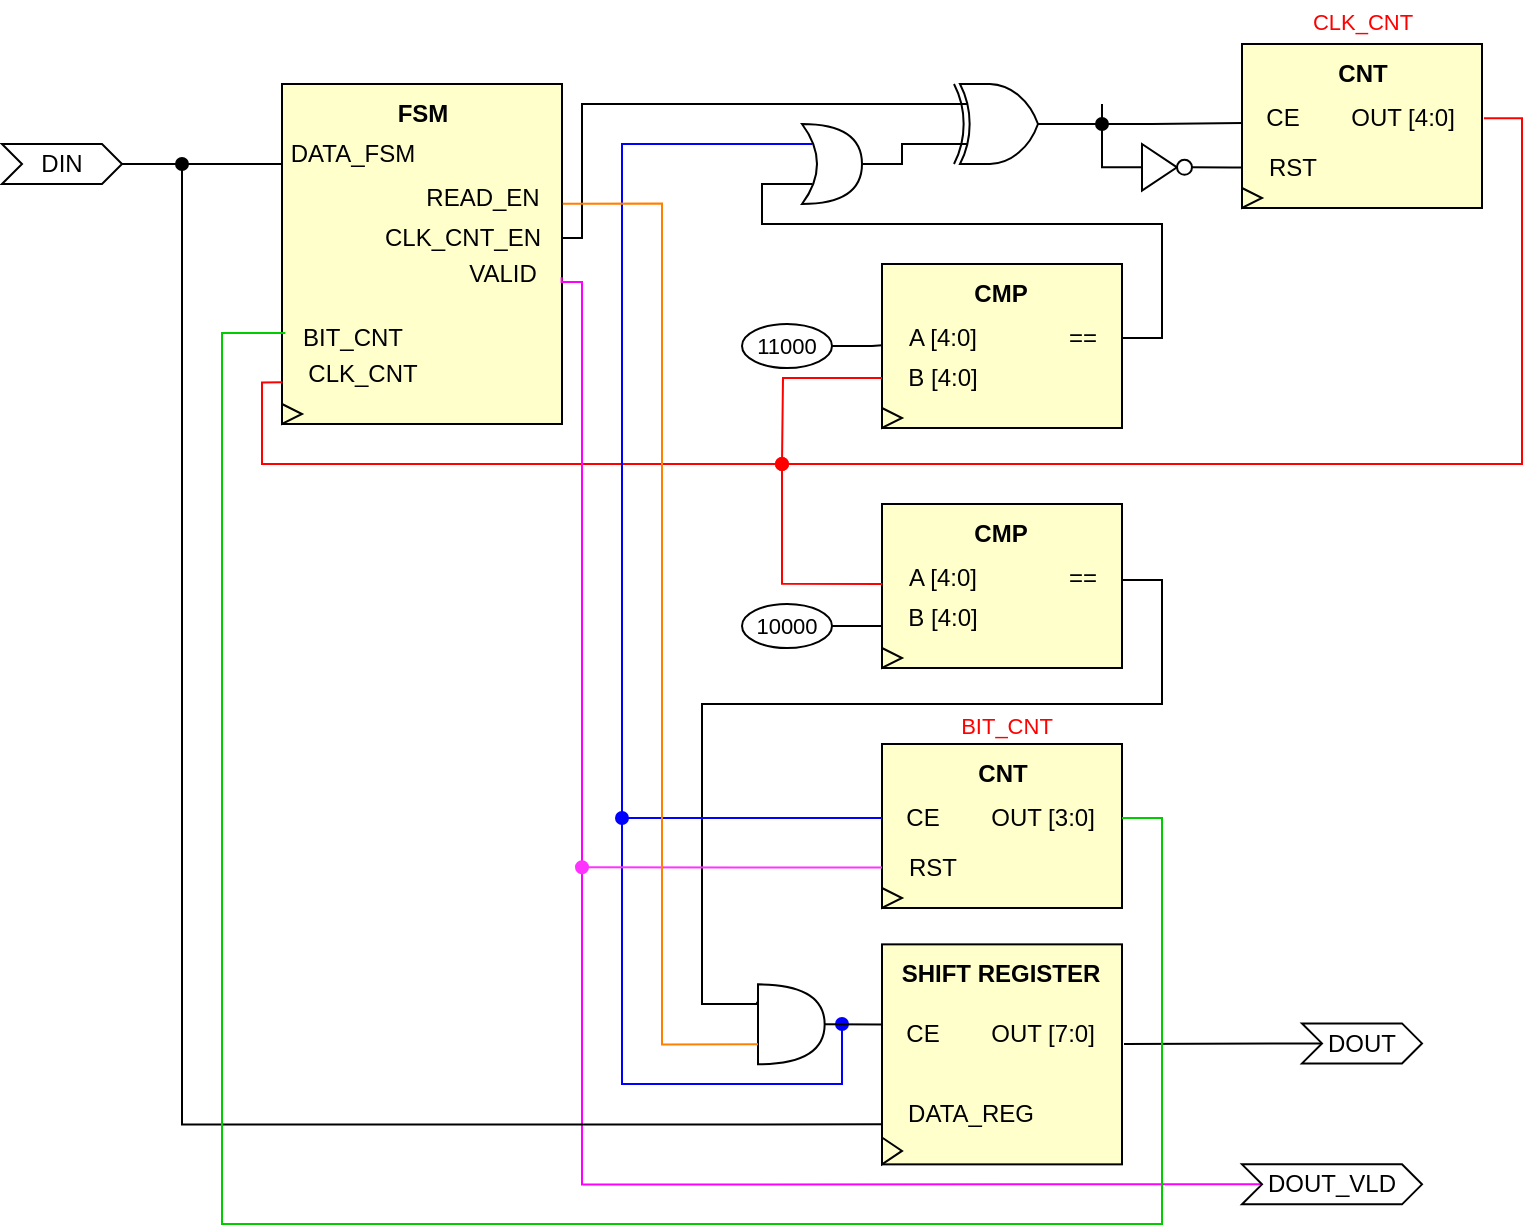 <mxfile version="21.1.8" type="github">
  <diagram name="Page-1" id="wcoBjHvXgBKuY1BlQ7IX">
    <mxGraphModel dx="763" dy="540" grid="1" gridSize="10" guides="1" tooltips="1" connect="1" arrows="1" fold="1" page="1" pageScale="1" pageWidth="827" pageHeight="1169" math="0" shadow="0">
      <root>
        <mxCell id="0" />
        <mxCell id="1" parent="0" />
        <mxCell id="1FKGHby47MiAxsP9Uc5e-16" value="" style="group" parent="1" vertex="1" connectable="0">
          <mxGeometry x="140" y="70" width="500" height="462" as="geometry" />
        </mxCell>
        <mxCell id="1FKGHby47MiAxsP9Uc5e-12" value="" style="group" parent="1FKGHby47MiAxsP9Uc5e-16" vertex="1" connectable="0">
          <mxGeometry x="30" width="155" height="150" as="geometry" />
        </mxCell>
        <mxCell id="1FKGHby47MiAxsP9Uc5e-1" value="" style="rounded=0;whiteSpace=wrap;html=1;fillColor=#FFFFCC;" parent="1FKGHby47MiAxsP9Uc5e-12" vertex="1">
          <mxGeometry x="10" y="-20" width="140" height="170" as="geometry" />
        </mxCell>
        <mxCell id="1FKGHby47MiAxsP9Uc5e-3" value="DATA_FSM" style="text;html=1;align=center;verticalAlign=middle;resizable=0;points=[];autosize=1;strokeColor=none;fillColor=none;" parent="1FKGHby47MiAxsP9Uc5e-12" vertex="1">
          <mxGeometry width="90" height="30" as="geometry" />
        </mxCell>
        <mxCell id="1FKGHby47MiAxsP9Uc5e-6" value="READ_EN" style="text;html=1;align=center;verticalAlign=middle;resizable=0;points=[];autosize=1;strokeColor=none;fillColor=none;" parent="1FKGHby47MiAxsP9Uc5e-12" vertex="1">
          <mxGeometry x="70" y="22" width="80" height="30" as="geometry" />
        </mxCell>
        <mxCell id="1FKGHby47MiAxsP9Uc5e-7" value="CLK_CNT_EN" style="text;html=1;align=center;verticalAlign=middle;resizable=0;points=[];autosize=1;strokeColor=none;fillColor=none;" parent="1FKGHby47MiAxsP9Uc5e-12" vertex="1">
          <mxGeometry x="50" y="42" width="100" height="30" as="geometry" />
        </mxCell>
        <mxCell id="1FKGHby47MiAxsP9Uc5e-8" value="VALID" style="text;html=1;align=center;verticalAlign=middle;resizable=0;points=[];autosize=1;strokeColor=none;fillColor=none;" parent="1FKGHby47MiAxsP9Uc5e-12" vertex="1">
          <mxGeometry x="90" y="60" width="60" height="30" as="geometry" />
        </mxCell>
        <mxCell id="1FKGHby47MiAxsP9Uc5e-85" style="edgeStyle=orthogonalEdgeStyle;rounded=0;orthogonalLoop=1;jettySize=auto;html=1;endArrow=oval;endFill=1;exitX=0.003;exitY=0.639;exitDx=0;exitDy=0;exitPerimeter=0;strokeColor=#FF0000;" parent="1FKGHby47MiAxsP9Uc5e-12" source="1FKGHby47MiAxsP9Uc5e-10" edge="1">
          <mxGeometry relative="1" as="geometry">
            <mxPoint x="260" y="170" as="targetPoint" />
            <Array as="points">
              <mxPoint y="129" />
              <mxPoint y="170" />
              <mxPoint x="260" y="170" />
            </Array>
          </mxGeometry>
        </mxCell>
        <mxCell id="1FKGHby47MiAxsP9Uc5e-9" value="BIT_CNT" style="text;html=1;align=center;verticalAlign=middle;resizable=0;points=[];autosize=1;strokeColor=none;fillColor=none;" parent="1FKGHby47MiAxsP9Uc5e-12" vertex="1">
          <mxGeometry x="10" y="92" width="70" height="30" as="geometry" />
        </mxCell>
        <mxCell id="1FKGHby47MiAxsP9Uc5e-10" value="CLK_CNT" style="text;html=1;align=center;verticalAlign=middle;resizable=0;points=[];autosize=1;strokeColor=none;fillColor=none;" parent="1FKGHby47MiAxsP9Uc5e-12" vertex="1">
          <mxGeometry x="10" y="110" width="80" height="30" as="geometry" />
        </mxCell>
        <mxCell id="1FKGHby47MiAxsP9Uc5e-15" value="" style="triangle;whiteSpace=wrap;html=1;fillColor=none;" parent="1FKGHby47MiAxsP9Uc5e-12" vertex="1">
          <mxGeometry x="10" y="140" width="10" height="10" as="geometry" />
        </mxCell>
        <mxCell id="1FKGHby47MiAxsP9Uc5e-13" value="" style="endArrow=none;html=1;rounded=0;strokeWidth=1;" parent="1FKGHby47MiAxsP9Uc5e-16" edge="1">
          <mxGeometry width="50" height="50" relative="1" as="geometry">
            <mxPoint x="-40" y="20" as="sourcePoint" />
            <mxPoint x="40" y="20" as="targetPoint" />
          </mxGeometry>
        </mxCell>
        <mxCell id="Cq8n0TCiu43TakanwMMQ-15" style="edgeStyle=orthogonalEdgeStyle;rounded=0;orthogonalLoop=1;jettySize=auto;html=1;endArrow=oval;endFill=1;shadow=0;strokeColor=#0000FF;exitX=0.175;exitY=0.25;exitDx=0;exitDy=0;exitPerimeter=0;" parent="1FKGHby47MiAxsP9Uc5e-16" source="UN3h619YWNNhsJVaDMtR-7" edge="1">
          <mxGeometry relative="1" as="geometry">
            <mxPoint x="320" y="450" as="targetPoint" />
            <Array as="points">
              <mxPoint x="210" y="10" />
              <mxPoint x="210" y="480" />
              <mxPoint x="320" y="480" />
            </Array>
            <mxPoint x="250" y="40" as="sourcePoint" />
          </mxGeometry>
        </mxCell>
        <mxCell id="Cq8n0TCiu43TakanwMMQ-10" value="" style="verticalLabelPosition=bottom;shadow=0;dashed=0;align=center;html=1;verticalAlign=top;shape=mxgraph.electrical.logic_gates.logic_gate;operation=xor;" parent="1FKGHby47MiAxsP9Uc5e-16" vertex="1">
          <mxGeometry x="370" y="-20" width="60" height="40" as="geometry" />
        </mxCell>
        <mxCell id="Cq8n0TCiu43TakanwMMQ-14" style="edgeStyle=orthogonalEdgeStyle;rounded=0;orthogonalLoop=1;jettySize=auto;html=1;entryX=0;entryY=0.25;entryDx=0;entryDy=0;entryPerimeter=0;endArrow=none;endFill=0;strokeColor=#000000;" parent="1FKGHby47MiAxsP9Uc5e-16" source="1FKGHby47MiAxsP9Uc5e-7" target="Cq8n0TCiu43TakanwMMQ-10" edge="1">
          <mxGeometry relative="1" as="geometry">
            <Array as="points">
              <mxPoint x="190" y="57" />
              <mxPoint x="190" y="-10" />
            </Array>
          </mxGeometry>
        </mxCell>
        <mxCell id="Cq8n0TCiu43TakanwMMQ-43" value="&lt;span style=&quot;font-size: 11px;&quot;&gt;&lt;font color=&quot;#ff0000&quot;&gt;BIT_CNT&lt;/font&gt;&lt;/span&gt;" style="ellipse;whiteSpace=wrap;html=1;strokeColor=none;fillColor=none;" parent="1FKGHby47MiAxsP9Uc5e-16" vertex="1">
          <mxGeometry x="370" y="290" width="65" height="22" as="geometry" />
        </mxCell>
        <mxCell id="UN3h619YWNNhsJVaDMtR-9" style="edgeStyle=orthogonalEdgeStyle;rounded=0;orthogonalLoop=1;jettySize=auto;html=1;entryX=0;entryY=0.75;entryDx=0;entryDy=0;entryPerimeter=0;endArrow=none;endFill=0;" edge="1" parent="1FKGHby47MiAxsP9Uc5e-16" source="UN3h619YWNNhsJVaDMtR-7" target="Cq8n0TCiu43TakanwMMQ-10">
          <mxGeometry relative="1" as="geometry">
            <Array as="points">
              <mxPoint x="350" y="20" />
              <mxPoint x="350" y="10" />
            </Array>
          </mxGeometry>
        </mxCell>
        <mxCell id="UN3h619YWNNhsJVaDMtR-7" value="" style="shape=xor;whiteSpace=wrap;html=1;" vertex="1" parent="1FKGHby47MiAxsP9Uc5e-16">
          <mxGeometry x="300" width="30" height="40" as="geometry" />
        </mxCell>
        <mxCell id="UN3h619YWNNhsJVaDMtR-10" value="" style="group" vertex="1" connectable="0" parent="1FKGHby47MiAxsP9Uc5e-16">
          <mxGeometry x="270" y="70" width="200" height="82" as="geometry" />
        </mxCell>
        <mxCell id="UN3h619YWNNhsJVaDMtR-11" value="" style="group" vertex="1" connectable="0" parent="UN3h619YWNNhsJVaDMtR-10">
          <mxGeometry x="60" width="140" height="82" as="geometry" />
        </mxCell>
        <mxCell id="UN3h619YWNNhsJVaDMtR-12" value="" style="rounded=0;whiteSpace=wrap;html=1;fillColor=#FFFFCC;" vertex="1" parent="UN3h619YWNNhsJVaDMtR-11">
          <mxGeometry x="10" width="120" height="82" as="geometry" />
        </mxCell>
        <mxCell id="UN3h619YWNNhsJVaDMtR-13" value="&lt;b&gt;CMP&lt;/b&gt;" style="text;html=1;align=center;verticalAlign=middle;resizable=0;points=[];autosize=1;strokeColor=none;fillColor=none;" vertex="1" parent="UN3h619YWNNhsJVaDMtR-11">
          <mxGeometry x="44" width="50" height="30" as="geometry" />
        </mxCell>
        <mxCell id="UN3h619YWNNhsJVaDMtR-14" value="" style="triangle;whiteSpace=wrap;html=1;fillColor=none;" vertex="1" parent="UN3h619YWNNhsJVaDMtR-11">
          <mxGeometry x="10" y="72" width="10" height="10" as="geometry" />
        </mxCell>
        <mxCell id="UN3h619YWNNhsJVaDMtR-15" value="A [4:0]" style="text;html=1;align=center;verticalAlign=middle;resizable=0;points=[];autosize=1;strokeColor=none;fillColor=none;" vertex="1" parent="UN3h619YWNNhsJVaDMtR-11">
          <mxGeometry x="10" y="22" width="60" height="30" as="geometry" />
        </mxCell>
        <mxCell id="UN3h619YWNNhsJVaDMtR-16" value="==" style="text;html=1;align=center;verticalAlign=middle;resizable=0;points=[];autosize=1;strokeColor=none;fillColor=none;" vertex="1" parent="UN3h619YWNNhsJVaDMtR-11">
          <mxGeometry x="90" y="22" width="40" height="30" as="geometry" />
        </mxCell>
        <mxCell id="UN3h619YWNNhsJVaDMtR-21" style="edgeStyle=orthogonalEdgeStyle;rounded=0;orthogonalLoop=1;jettySize=auto;html=1;strokeColor=#FF0000;endArrow=oval;endFill=1;" edge="1" parent="UN3h619YWNNhsJVaDMtR-11" source="UN3h619YWNNhsJVaDMtR-17">
          <mxGeometry relative="1" as="geometry">
            <mxPoint x="-40" y="100" as="targetPoint" />
          </mxGeometry>
        </mxCell>
        <mxCell id="UN3h619YWNNhsJVaDMtR-17" value="B [4:0]" style="text;html=1;align=center;verticalAlign=middle;resizable=0;points=[];autosize=1;strokeColor=none;fillColor=none;" vertex="1" parent="UN3h619YWNNhsJVaDMtR-11">
          <mxGeometry x="10" y="42" width="60" height="30" as="geometry" />
        </mxCell>
        <mxCell id="UN3h619YWNNhsJVaDMtR-20" style="edgeStyle=orthogonalEdgeStyle;rounded=0;orthogonalLoop=1;jettySize=auto;html=1;entryX=0;entryY=0.622;entryDx=0;entryDy=0;entryPerimeter=0;endArrow=none;endFill=0;" edge="1" parent="UN3h619YWNNhsJVaDMtR-10" source="UN3h619YWNNhsJVaDMtR-19" target="UN3h619YWNNhsJVaDMtR-15">
          <mxGeometry relative="1" as="geometry" />
        </mxCell>
        <mxCell id="UN3h619YWNNhsJVaDMtR-19" value="&lt;span style=&quot;font-size: 11px;&quot;&gt;11000&lt;/span&gt;" style="ellipse;whiteSpace=wrap;html=1;" vertex="1" parent="UN3h619YWNNhsJVaDMtR-10">
          <mxGeometry y="30" width="45" height="22" as="geometry" />
        </mxCell>
        <mxCell id="UN3h619YWNNhsJVaDMtR-22" style="edgeStyle=orthogonalEdgeStyle;rounded=0;orthogonalLoop=1;jettySize=auto;html=1;entryX=0.175;entryY=0.75;entryDx=0;entryDy=0;entryPerimeter=0;endArrow=none;endFill=0;" edge="1" parent="1FKGHby47MiAxsP9Uc5e-16" source="UN3h619YWNNhsJVaDMtR-16" target="UN3h619YWNNhsJVaDMtR-7">
          <mxGeometry relative="1" as="geometry">
            <Array as="points">
              <mxPoint x="480" y="107" />
              <mxPoint x="480" y="50" />
              <mxPoint x="280" y="50" />
              <mxPoint x="280" y="30" />
            </Array>
          </mxGeometry>
        </mxCell>
        <mxCell id="1FKGHby47MiAxsP9Uc5e-61" value="" style="group" parent="1" vertex="1" connectable="0">
          <mxGeometry x="410" y="260" width="200" height="82" as="geometry" />
        </mxCell>
        <mxCell id="1FKGHby47MiAxsP9Uc5e-49" value="" style="group" parent="1FKGHby47MiAxsP9Uc5e-61" vertex="1" connectable="0">
          <mxGeometry x="60" width="140" height="82" as="geometry" />
        </mxCell>
        <mxCell id="1FKGHby47MiAxsP9Uc5e-50" value="" style="rounded=0;whiteSpace=wrap;html=1;fillColor=#FFFFCC;" parent="1FKGHby47MiAxsP9Uc5e-49" vertex="1">
          <mxGeometry x="10" width="120" height="82" as="geometry" />
        </mxCell>
        <mxCell id="1FKGHby47MiAxsP9Uc5e-51" value="&lt;b&gt;CMP&lt;/b&gt;" style="text;html=1;align=center;verticalAlign=middle;resizable=0;points=[];autosize=1;strokeColor=none;fillColor=none;" parent="1FKGHby47MiAxsP9Uc5e-49" vertex="1">
          <mxGeometry x="44" width="50" height="30" as="geometry" />
        </mxCell>
        <mxCell id="1FKGHby47MiAxsP9Uc5e-52" value="" style="triangle;whiteSpace=wrap;html=1;fillColor=none;" parent="1FKGHby47MiAxsP9Uc5e-49" vertex="1">
          <mxGeometry x="10" y="72" width="10" height="10" as="geometry" />
        </mxCell>
        <mxCell id="1FKGHby47MiAxsP9Uc5e-53" value="A [4:0]" style="text;html=1;align=center;verticalAlign=middle;resizable=0;points=[];autosize=1;strokeColor=none;fillColor=none;" parent="1FKGHby47MiAxsP9Uc5e-49" vertex="1">
          <mxGeometry x="10" y="22" width="60" height="30" as="geometry" />
        </mxCell>
        <mxCell id="1FKGHby47MiAxsP9Uc5e-55" value="==" style="text;html=1;align=center;verticalAlign=middle;resizable=0;points=[];autosize=1;strokeColor=none;fillColor=none;" parent="1FKGHby47MiAxsP9Uc5e-49" vertex="1">
          <mxGeometry x="90" y="22" width="40" height="30" as="geometry" />
        </mxCell>
        <mxCell id="1FKGHby47MiAxsP9Uc5e-56" value="B [4:0]" style="text;html=1;align=center;verticalAlign=middle;resizable=0;points=[];autosize=1;strokeColor=none;fillColor=none;" parent="1FKGHby47MiAxsP9Uc5e-49" vertex="1">
          <mxGeometry x="10" y="42" width="60" height="30" as="geometry" />
        </mxCell>
        <mxCell id="1FKGHby47MiAxsP9Uc5e-60" style="edgeStyle=orthogonalEdgeStyle;rounded=0;orthogonalLoop=1;jettySize=auto;html=1;exitX=1;exitY=0.5;exitDx=0;exitDy=0;endArrow=none;endFill=0;" parent="1FKGHby47MiAxsP9Uc5e-61" source="1FKGHby47MiAxsP9Uc5e-58" edge="1">
          <mxGeometry relative="1" as="geometry">
            <mxPoint x="70" y="61" as="targetPoint" />
          </mxGeometry>
        </mxCell>
        <mxCell id="1FKGHby47MiAxsP9Uc5e-58" value="&lt;span style=&quot;font-size: 11px;&quot;&gt;10000&lt;/span&gt;" style="ellipse;whiteSpace=wrap;html=1;" parent="1FKGHby47MiAxsP9Uc5e-61" vertex="1">
          <mxGeometry y="50" width="45" height="22" as="geometry" />
        </mxCell>
        <mxCell id="1FKGHby47MiAxsP9Uc5e-78" value="" style="group" parent="1" vertex="1" connectable="0">
          <mxGeometry x="610" y="30" width="180" height="82" as="geometry" />
        </mxCell>
        <mxCell id="1FKGHby47MiAxsP9Uc5e-24" value="" style="group" parent="1FKGHby47MiAxsP9Uc5e-78" vertex="1" connectable="0">
          <mxGeometry x="40" width="140" height="82" as="geometry" />
        </mxCell>
        <mxCell id="1FKGHby47MiAxsP9Uc5e-25" value="" style="rounded=0;whiteSpace=wrap;html=1;fillColor=#FFFFCC;" parent="1FKGHby47MiAxsP9Uc5e-24" vertex="1">
          <mxGeometry x="10" width="120" height="82" as="geometry" />
        </mxCell>
        <mxCell id="1FKGHby47MiAxsP9Uc5e-27" value="" style="triangle;whiteSpace=wrap;html=1;fillColor=none;" parent="1FKGHby47MiAxsP9Uc5e-24" vertex="1">
          <mxGeometry x="10" y="72" width="10" height="10" as="geometry" />
        </mxCell>
        <mxCell id="1FKGHby47MiAxsP9Uc5e-28" value="CE" style="text;html=1;align=center;verticalAlign=middle;resizable=0;points=[];autosize=1;strokeColor=none;fillColor=none;" parent="1FKGHby47MiAxsP9Uc5e-24" vertex="1">
          <mxGeometry x="10" y="22" width="40" height="30" as="geometry" />
        </mxCell>
        <mxCell id="1FKGHby47MiAxsP9Uc5e-29" value="RST" style="text;html=1;align=center;verticalAlign=middle;resizable=0;points=[];autosize=1;strokeColor=none;fillColor=none;" parent="1FKGHby47MiAxsP9Uc5e-24" vertex="1">
          <mxGeometry x="10" y="46.66" width="50" height="30" as="geometry" />
        </mxCell>
        <mxCell id="1FKGHby47MiAxsP9Uc5e-30" value="OUT [4:0]" style="text;html=1;align=center;verticalAlign=middle;resizable=0;points=[];autosize=1;strokeColor=none;fillColor=none;" parent="1FKGHby47MiAxsP9Uc5e-24" vertex="1">
          <mxGeometry x="50" y="22" width="80" height="30" as="geometry" />
        </mxCell>
        <mxCell id="Cq8n0TCiu43TakanwMMQ-41" value="&lt;b&gt;CNT&lt;/b&gt;" style="text;html=1;align=center;verticalAlign=middle;resizable=0;points=[];autosize=1;strokeColor=none;fillColor=none;" parent="1FKGHby47MiAxsP9Uc5e-24" vertex="1">
          <mxGeometry x="45" width="50" height="30" as="geometry" />
        </mxCell>
        <mxCell id="1FKGHby47MiAxsP9Uc5e-72" value="" style="group" parent="1FKGHby47MiAxsP9Uc5e-78" vertex="1" connectable="0">
          <mxGeometry y="50" width="25" height="23.33" as="geometry" />
        </mxCell>
        <mxCell id="1FKGHby47MiAxsP9Uc5e-82" style="edgeStyle=orthogonalEdgeStyle;rounded=0;orthogonalLoop=1;jettySize=auto;html=1;endArrow=oval;endFill=1;" parent="1FKGHby47MiAxsP9Uc5e-72" source="1FKGHby47MiAxsP9Uc5e-73" edge="1">
          <mxGeometry relative="1" as="geometry">
            <mxPoint x="-20" y="-10" as="targetPoint" />
          </mxGeometry>
        </mxCell>
        <mxCell id="1FKGHby47MiAxsP9Uc5e-73" value="" style="triangle;whiteSpace=wrap;html=1;align=center;" parent="1FKGHby47MiAxsP9Uc5e-72" vertex="1">
          <mxGeometry width="17.5" height="23.33" as="geometry" />
        </mxCell>
        <mxCell id="1FKGHby47MiAxsP9Uc5e-74" value="" style="ellipse;whiteSpace=wrap;html=1;aspect=fixed;" parent="1FKGHby47MiAxsP9Uc5e-72" vertex="1">
          <mxGeometry x="17.5" y="7.91" width="7.5" height="7.5" as="geometry" />
        </mxCell>
        <mxCell id="1FKGHby47MiAxsP9Uc5e-76" style="edgeStyle=orthogonalEdgeStyle;rounded=0;orthogonalLoop=1;jettySize=auto;html=1;entryX=1;entryY=0.5;entryDx=0;entryDy=0;endArrow=none;endFill=0;" parent="1FKGHby47MiAxsP9Uc5e-78" source="1FKGHby47MiAxsP9Uc5e-29" target="1FKGHby47MiAxsP9Uc5e-74" edge="1">
          <mxGeometry relative="1" as="geometry" />
        </mxCell>
        <mxCell id="1FKGHby47MiAxsP9Uc5e-84" style="edgeStyle=orthogonalEdgeStyle;rounded=0;orthogonalLoop=1;jettySize=auto;html=1;entryX=0.003;entryY=0.598;entryDx=0;entryDy=0;entryPerimeter=0;endArrow=none;endFill=0;strokeColor=#FF0000;exitX=1.012;exitY=0.503;exitDx=0;exitDy=0;exitPerimeter=0;" parent="1" source="1FKGHby47MiAxsP9Uc5e-30" target="1FKGHby47MiAxsP9Uc5e-53" edge="1">
          <mxGeometry relative="1" as="geometry">
            <mxPoint x="450" y="350" as="targetPoint" />
            <Array as="points">
              <mxPoint x="800" y="67" />
              <mxPoint x="800" y="240" />
              <mxPoint x="430" y="240" />
              <mxPoint x="430" y="300" />
            </Array>
          </mxGeometry>
        </mxCell>
        <mxCell id="1FKGHby47MiAxsP9Uc5e-86" style="edgeStyle=orthogonalEdgeStyle;rounded=0;orthogonalLoop=1;jettySize=auto;html=1;exitX=-0.013;exitY=0.218;exitDx=0;exitDy=0;exitPerimeter=0;entryX=1.002;entryY=0.534;entryDx=0;entryDy=0;entryPerimeter=0;endArrow=none;endFill=0;" parent="1" source="1FKGHby47MiAxsP9Uc5e-32" target="1FKGHby47MiAxsP9Uc5e-55" edge="1">
          <mxGeometry relative="1" as="geometry">
            <mxPoint x="400" y="460" as="targetPoint" />
            <Array as="points">
              <mxPoint x="418" y="510" />
              <mxPoint x="390" y="510" />
              <mxPoint x="390" y="360" />
              <mxPoint x="620" y="360" />
              <mxPoint x="620" y="298" />
            </Array>
          </mxGeometry>
        </mxCell>
        <mxCell id="Cq8n0TCiu43TakanwMMQ-16" style="edgeStyle=orthogonalEdgeStyle;rounded=0;orthogonalLoop=1;jettySize=auto;html=1;entryX=0.007;entryY=0.583;entryDx=0;entryDy=0;entryPerimeter=0;endArrow=none;endFill=0;" parent="1" source="Cq8n0TCiu43TakanwMMQ-10" target="1FKGHby47MiAxsP9Uc5e-28" edge="1">
          <mxGeometry relative="1" as="geometry" />
        </mxCell>
        <mxCell id="Cq8n0TCiu43TakanwMMQ-28" value="DIN" style="shape=step;perimeter=stepPerimeter;whiteSpace=wrap;html=1;fixedSize=1;size=10;" parent="1" vertex="1">
          <mxGeometry x="40" y="80" width="60" height="20" as="geometry" />
        </mxCell>
        <mxCell id="Cq8n0TCiu43TakanwMMQ-33" style="edgeStyle=orthogonalEdgeStyle;rounded=0;orthogonalLoop=1;jettySize=auto;html=1;exitX=0;exitY=0.5;exitDx=0;exitDy=0;endArrow=none;endFill=0;" parent="1" source="Cq8n0TCiu43TakanwMMQ-32" edge="1">
          <mxGeometry relative="1" as="geometry">
            <mxPoint x="601" y="530" as="targetPoint" />
            <Array as="points">
              <mxPoint x="601" y="530" />
            </Array>
          </mxGeometry>
        </mxCell>
        <mxCell id="Cq8n0TCiu43TakanwMMQ-32" value="DOUT" style="shape=step;perimeter=stepPerimeter;whiteSpace=wrap;html=1;fixedSize=1;size=10;" parent="1" vertex="1">
          <mxGeometry x="690" y="519.69" width="60" height="20" as="geometry" />
        </mxCell>
        <mxCell id="Cq8n0TCiu43TakanwMMQ-36" style="edgeStyle=orthogonalEdgeStyle;rounded=0;orthogonalLoop=1;jettySize=auto;html=1;exitX=0;exitY=0.5;exitDx=0;exitDy=0;entryX=0.997;entryY=0.556;entryDx=0;entryDy=0;entryPerimeter=0;endArrow=none;endFill=0;strokeColor=#FF00FF;" parent="1" source="Cq8n0TCiu43TakanwMMQ-34" target="1FKGHby47MiAxsP9Uc5e-8" edge="1">
          <mxGeometry relative="1" as="geometry">
            <Array as="points">
              <mxPoint x="670" y="600" />
              <mxPoint x="330" y="600" />
              <mxPoint x="330" y="149" />
              <mxPoint x="320" y="149" />
            </Array>
          </mxGeometry>
        </mxCell>
        <mxCell id="Cq8n0TCiu43TakanwMMQ-34" value="DOUT_VLD" style="shape=step;perimeter=stepPerimeter;whiteSpace=wrap;html=1;fixedSize=1;size=10;" parent="1" vertex="1">
          <mxGeometry x="660" y="590.18" width="90" height="20" as="geometry" />
        </mxCell>
        <mxCell id="1FKGHby47MiAxsP9Uc5e-2" value="&lt;b&gt;FSM&lt;/b&gt;" style="text;html=1;align=center;verticalAlign=middle;resizable=0;points=[];autosize=1;strokeColor=none;fillColor=none;" parent="1" vertex="1">
          <mxGeometry x="225" y="50" width="50" height="30" as="geometry" />
        </mxCell>
        <mxCell id="1FKGHby47MiAxsP9Uc5e-23" value="" style="group" parent="1" vertex="1" connectable="0">
          <mxGeometry x="470" y="380" width="140" height="82" as="geometry" />
        </mxCell>
        <mxCell id="1FKGHby47MiAxsP9Uc5e-17" value="" style="rounded=0;whiteSpace=wrap;html=1;fillColor=#FFFFCC;" parent="1FKGHby47MiAxsP9Uc5e-23" vertex="1">
          <mxGeometry x="10" width="120" height="82" as="geometry" />
        </mxCell>
        <mxCell id="1FKGHby47MiAxsP9Uc5e-19" value="" style="triangle;whiteSpace=wrap;html=1;fillColor=none;" parent="1FKGHby47MiAxsP9Uc5e-23" vertex="1">
          <mxGeometry x="10" y="72" width="10" height="10" as="geometry" />
        </mxCell>
        <mxCell id="UN3h619YWNNhsJVaDMtR-2" style="edgeStyle=orthogonalEdgeStyle;rounded=0;orthogonalLoop=1;jettySize=auto;html=1;strokeColor=#0000FF;endArrow=oval;endFill=1;" edge="1" parent="1FKGHby47MiAxsP9Uc5e-23" source="1FKGHby47MiAxsP9Uc5e-20">
          <mxGeometry relative="1" as="geometry">
            <mxPoint x="-120" y="37" as="targetPoint" />
          </mxGeometry>
        </mxCell>
        <mxCell id="1FKGHby47MiAxsP9Uc5e-20" value="CE" style="text;html=1;align=center;verticalAlign=middle;resizable=0;points=[];autosize=1;strokeColor=none;fillColor=none;" parent="1FKGHby47MiAxsP9Uc5e-23" vertex="1">
          <mxGeometry x="10" y="22" width="40" height="30" as="geometry" />
        </mxCell>
        <mxCell id="UN3h619YWNNhsJVaDMtR-1" style="edgeStyle=orthogonalEdgeStyle;rounded=0;orthogonalLoop=1;jettySize=auto;html=1;endArrow=oval;endFill=1;strokeColor=#FF33FF;" edge="1" parent="1FKGHby47MiAxsP9Uc5e-23" source="1FKGHby47MiAxsP9Uc5e-21">
          <mxGeometry relative="1" as="geometry">
            <mxPoint x="-140" y="61.66" as="targetPoint" />
          </mxGeometry>
        </mxCell>
        <mxCell id="1FKGHby47MiAxsP9Uc5e-21" value="RST" style="text;html=1;align=center;verticalAlign=middle;resizable=0;points=[];autosize=1;strokeColor=none;fillColor=none;" parent="1FKGHby47MiAxsP9Uc5e-23" vertex="1">
          <mxGeometry x="10" y="46.66" width="50" height="30" as="geometry" />
        </mxCell>
        <mxCell id="1FKGHby47MiAxsP9Uc5e-22" value="OUT [3:0]" style="text;html=1;align=center;verticalAlign=middle;resizable=0;points=[];autosize=1;strokeColor=none;fillColor=none;" parent="1FKGHby47MiAxsP9Uc5e-23" vertex="1">
          <mxGeometry x="50" y="22" width="80" height="30" as="geometry" />
        </mxCell>
        <mxCell id="Cq8n0TCiu43TakanwMMQ-38" value="&lt;b&gt;CNT&lt;/b&gt;" style="text;html=1;align=center;verticalAlign=middle;resizable=0;points=[];autosize=1;strokeColor=none;fillColor=none;" parent="1FKGHby47MiAxsP9Uc5e-23" vertex="1">
          <mxGeometry x="45" width="50" height="30" as="geometry" />
        </mxCell>
        <mxCell id="1FKGHby47MiAxsP9Uc5e-65" value="" style="group" parent="1" vertex="1" connectable="0">
          <mxGeometry x="400" y="480.18" width="210" height="110" as="geometry" />
        </mxCell>
        <mxCell id="Cq8n0TCiu43TakanwMMQ-37" style="edgeStyle=orthogonalEdgeStyle;rounded=0;orthogonalLoop=1;jettySize=auto;html=1;exitX=1;exitY=0.5;exitDx=0;exitDy=0;exitPerimeter=0;endArrow=none;endFill=0;" parent="1FKGHby47MiAxsP9Uc5e-65" source="1FKGHby47MiAxsP9Uc5e-32" edge="1">
          <mxGeometry relative="1" as="geometry">
            <mxPoint x="80" y="37.935" as="targetPoint" />
          </mxGeometry>
        </mxCell>
        <mxCell id="1FKGHby47MiAxsP9Uc5e-32" value="" style="shape=or;whiteSpace=wrap;html=1;align=center;" parent="1FKGHby47MiAxsP9Uc5e-65" vertex="1">
          <mxGeometry x="18" y="20" width="33.33" height="40" as="geometry" />
        </mxCell>
        <mxCell id="1FKGHby47MiAxsP9Uc5e-48" value="" style="group" parent="1FKGHby47MiAxsP9Uc5e-65" vertex="1" connectable="0">
          <mxGeometry x="70" width="140" height="110" as="geometry" />
        </mxCell>
        <mxCell id="1FKGHby47MiAxsP9Uc5e-41" value="" style="rounded=0;whiteSpace=wrap;html=1;fillColor=#FFFFCC;container=0;" parent="1FKGHby47MiAxsP9Uc5e-48" vertex="1">
          <mxGeometry x="10" width="120" height="110" as="geometry" />
        </mxCell>
        <mxCell id="1FKGHby47MiAxsP9Uc5e-42" value="&lt;b&gt;SHIFT REGISTER&lt;/b&gt;" style="text;html=1;align=center;verticalAlign=middle;resizable=0;points=[];autosize=1;strokeColor=none;fillColor=none;container=0;" parent="1FKGHby47MiAxsP9Uc5e-48" vertex="1">
          <mxGeometry x="9" width="120" height="30" as="geometry" />
        </mxCell>
        <mxCell id="1FKGHby47MiAxsP9Uc5e-43" value="" style="triangle;whiteSpace=wrap;html=1;fillColor=none;container=0;" parent="1FKGHby47MiAxsP9Uc5e-48" vertex="1">
          <mxGeometry x="10" y="96.585" width="10" height="13.415" as="geometry" />
        </mxCell>
        <mxCell id="1FKGHby47MiAxsP9Uc5e-63" style="edgeStyle=orthogonalEdgeStyle;rounded=0;orthogonalLoop=1;jettySize=auto;html=1;strokeWidth=1;endArrow=oval;endFill=1;exitX=0.011;exitY=0.667;exitDx=0;exitDy=0;exitPerimeter=0;" parent="1FKGHby47MiAxsP9Uc5e-48" source="1FKGHby47MiAxsP9Uc5e-44" edge="1">
          <mxGeometry relative="1" as="geometry">
            <mxPoint x="-340" y="-390.18" as="targetPoint" />
            <Array as="points">
              <mxPoint x="-340" y="90" />
            </Array>
          </mxGeometry>
        </mxCell>
        <mxCell id="1FKGHby47MiAxsP9Uc5e-45" value="CE" style="text;html=1;align=center;verticalAlign=middle;resizable=0;points=[];autosize=1;strokeColor=none;fillColor=none;container=0;" parent="1FKGHby47MiAxsP9Uc5e-48" vertex="1">
          <mxGeometry x="10" y="29.512" width="40" height="30" as="geometry" />
        </mxCell>
        <mxCell id="1FKGHby47MiAxsP9Uc5e-46" value="OUT [7:0]" style="text;html=1;align=center;verticalAlign=middle;resizable=0;points=[];autosize=1;strokeColor=none;fillColor=none;container=0;" parent="1FKGHby47MiAxsP9Uc5e-48" vertex="1">
          <mxGeometry x="50" y="29.512" width="80" height="30" as="geometry" />
        </mxCell>
        <mxCell id="1FKGHby47MiAxsP9Uc5e-44" value="DATA_REG" style="text;html=1;align=center;verticalAlign=middle;resizable=0;points=[];autosize=1;strokeColor=none;fillColor=none;container=0;" parent="1FKGHby47MiAxsP9Uc5e-48" vertex="1">
          <mxGeometry x="9" y="69.996" width="90" height="30" as="geometry" />
        </mxCell>
        <mxCell id="1FKGHby47MiAxsP9Uc5e-62" style="edgeStyle=orthogonalEdgeStyle;rounded=0;orthogonalLoop=1;jettySize=auto;html=1;endArrow=none;endFill=0;strokeWidth=1;entryX=0;entryY=0.75;entryDx=0;entryDy=0;entryPerimeter=0;exitX=1.005;exitY=0.594;exitDx=0;exitDy=0;exitPerimeter=0;strokeColor=#FF8000;" parent="1" source="1FKGHby47MiAxsP9Uc5e-6" target="1FKGHby47MiAxsP9Uc5e-32" edge="1">
          <mxGeometry relative="1" as="geometry">
            <mxPoint x="370" y="467.18" as="targetPoint" />
            <Array as="points">
              <mxPoint x="370" y="110" />
              <mxPoint x="370" y="530" />
            </Array>
            <mxPoint x="330" y="110" as="sourcePoint" />
          </mxGeometry>
        </mxCell>
        <mxCell id="UN3h619YWNNhsJVaDMtR-3" style="edgeStyle=orthogonalEdgeStyle;rounded=0;orthogonalLoop=1;jettySize=auto;html=1;entryX=0.024;entryY=0.417;entryDx=0;entryDy=0;entryPerimeter=0;endArrow=none;endFill=0;strokeColor=#00CC00;" edge="1" parent="1" source="1FKGHby47MiAxsP9Uc5e-22" target="1FKGHby47MiAxsP9Uc5e-9">
          <mxGeometry relative="1" as="geometry">
            <Array as="points">
              <mxPoint x="620" y="417" />
              <mxPoint x="620" y="620" />
              <mxPoint x="150" y="620" />
              <mxPoint x="150" y="175" />
            </Array>
          </mxGeometry>
        </mxCell>
        <mxCell id="UN3h619YWNNhsJVaDMtR-84" value="&lt;span style=&quot;font-size: 11px;&quot;&gt;&lt;font color=&quot;#ff0000&quot;&gt;CLK_CNT&lt;/font&gt;&lt;/span&gt;" style="ellipse;whiteSpace=wrap;html=1;strokeColor=none;fillColor=none;" vertex="1" parent="1">
          <mxGeometry x="687.5" y="8" width="65" height="22" as="geometry" />
        </mxCell>
      </root>
    </mxGraphModel>
  </diagram>
</mxfile>
